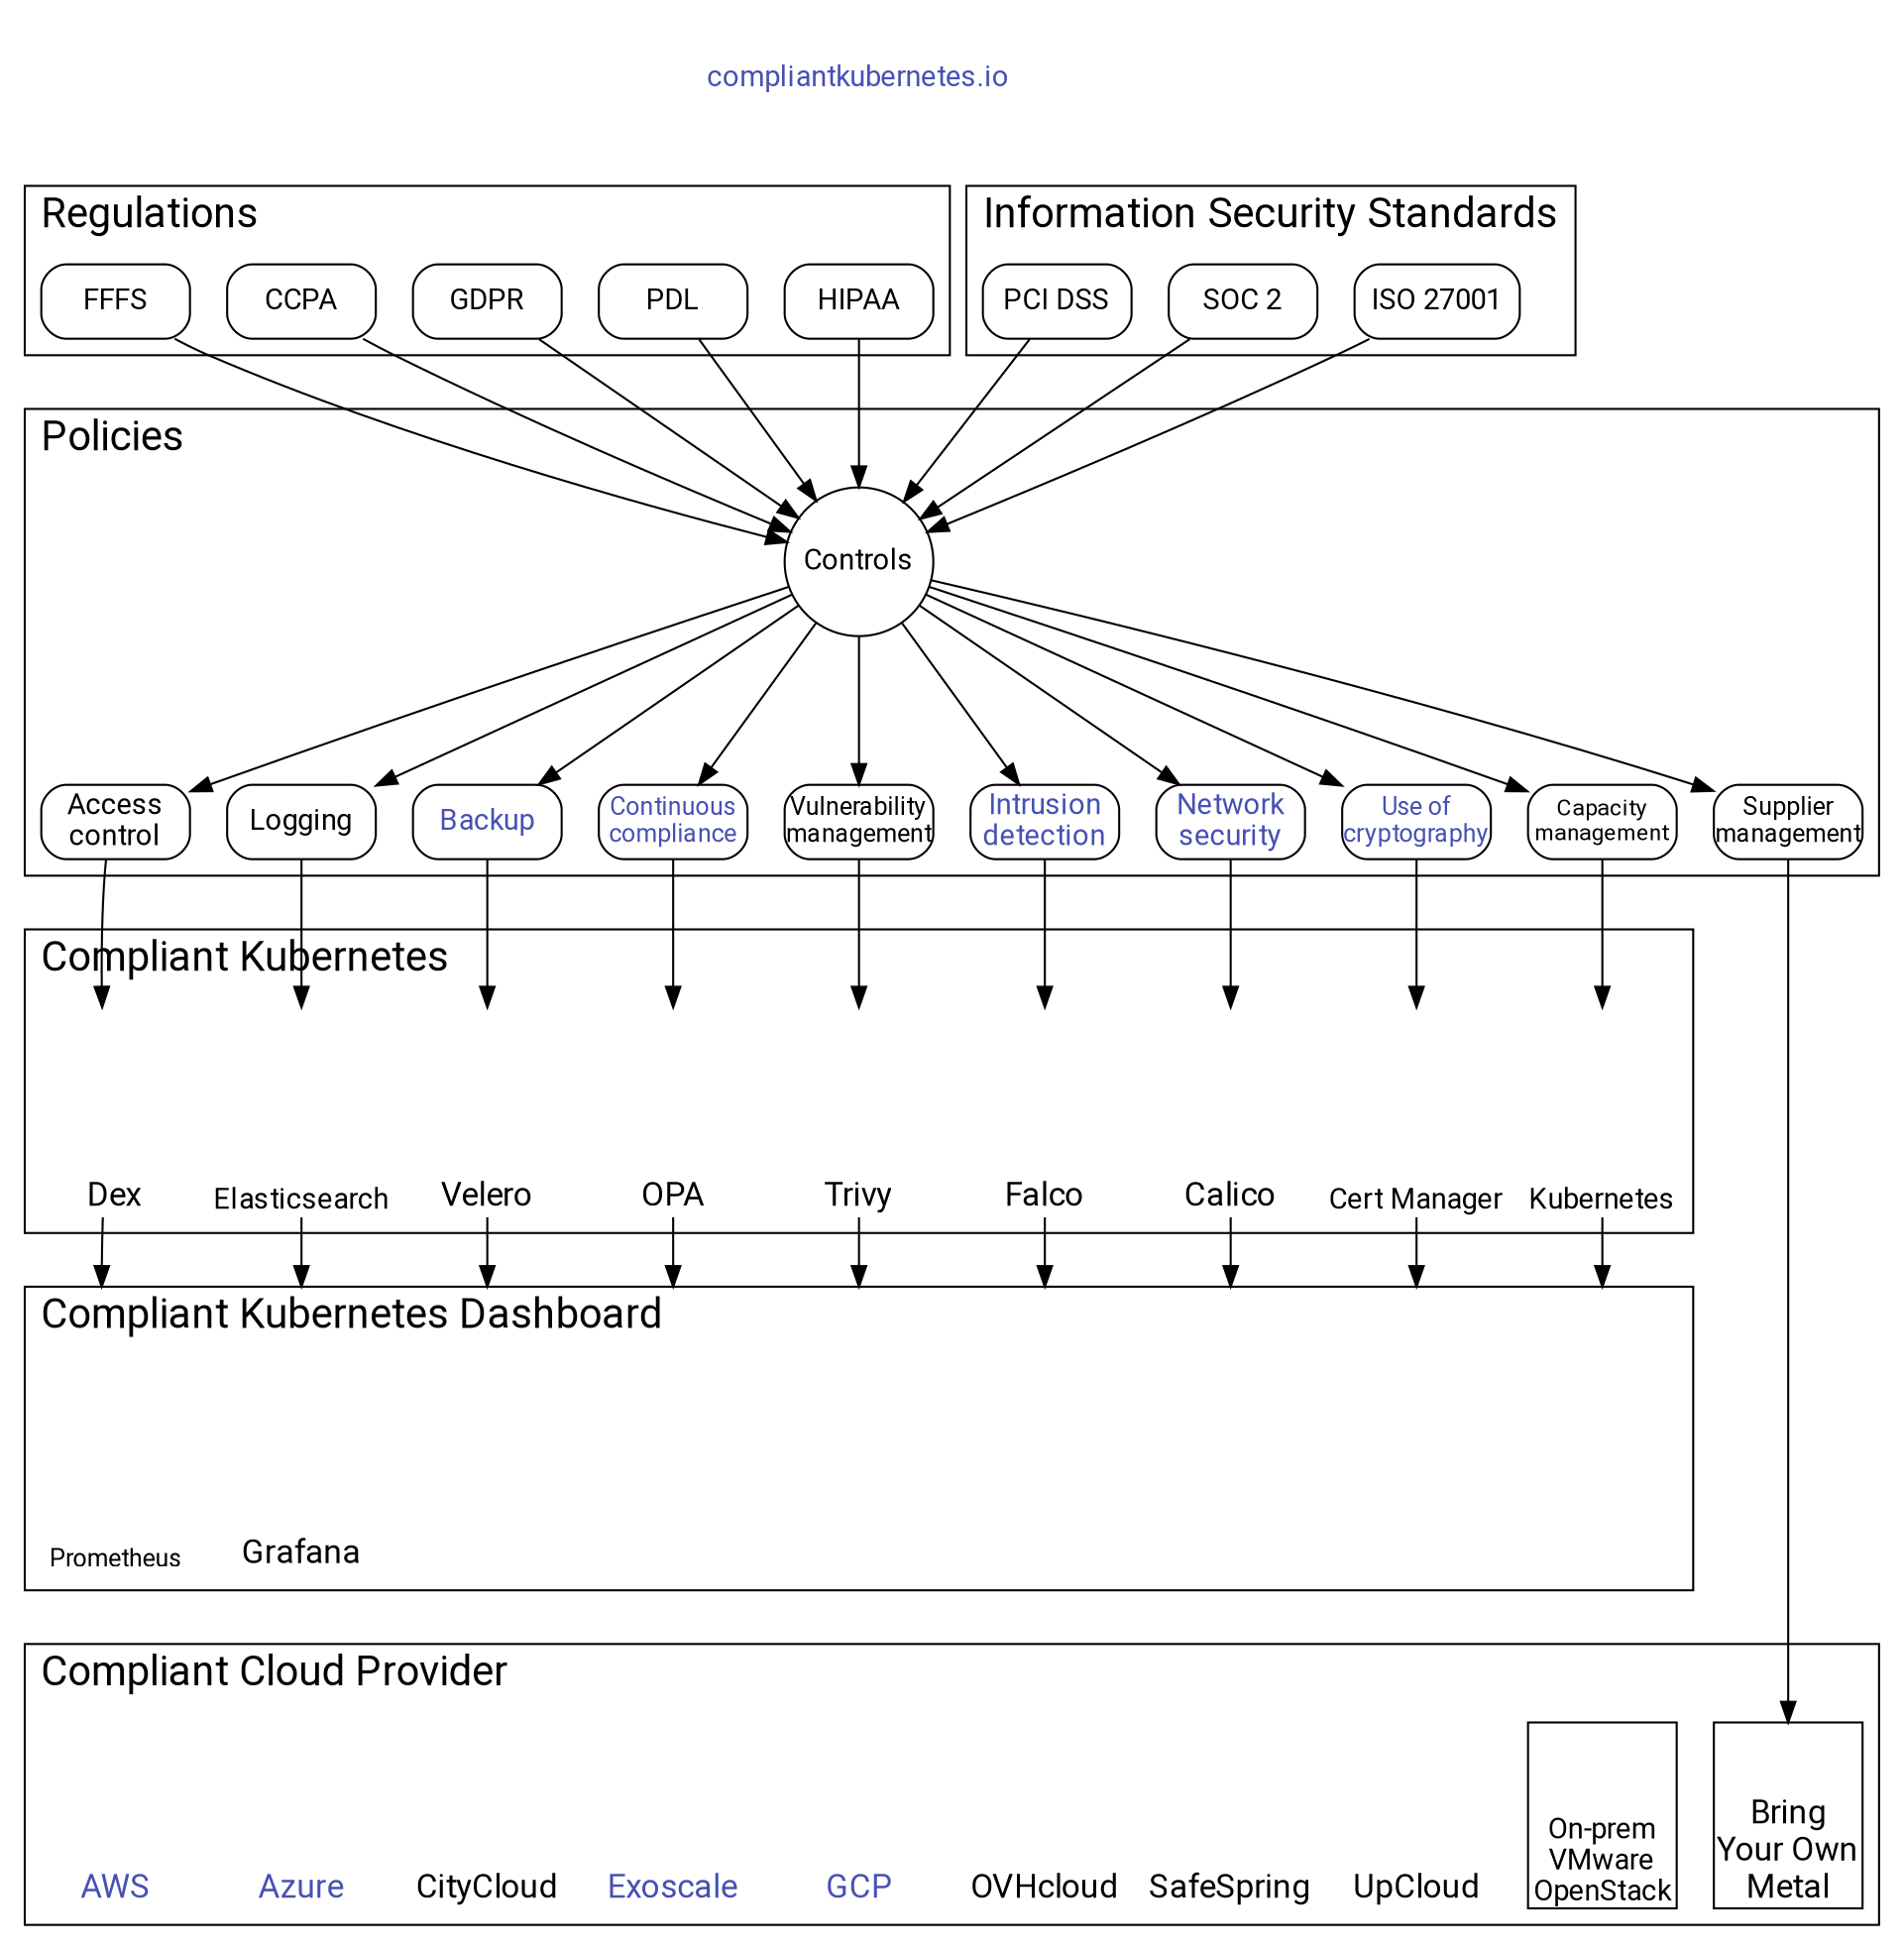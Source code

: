 digraph compliance_basics {
    graph [fontname = "Roboto,BlinkMacSystemFont,Helvetica,Arial,sans-serif"]
    node  [fontname = "Roboto,BlinkMacSystemFont,Helvetica,Arial,sans-serif"]
    edge  [fontname = "Roboto,BlinkMacSystemFont,Helvetica,Arial,sans-serif"]

    compound=true
    graph[labeljust="l", fontsize=20, ranksep=1]

    node[target="_top"]  // Open links in same tab
    subgraph cluster_header {
        style="invis"
        title[
            shape="none"
            label="compliantkubernetes.io"
            fontcolor="#4651b4"
            URL="https://compliantkubernetes.io"
            width=11
        ]
    }

    node[target="_blank"]  // Open links in new tab
    subgraph cluster_regulations {
        label="Regulations"

        node[width=1, shape=box, style=rounded]

        HIPAA[URL="https://www.cdc.gov/phlp/publications/topic/hipaa.html"]
        PDL[URL="https://www.riksdagen.se/sv/dokument-lagar/dokument/svensk-forfattningssamling/patientdatalag-2008355_sfs-2008-355"]
        GDPR[URL="https://gdpr.eu/"]
        CCPA[URL="https://oag.ca.gov/privacy/ccpa"]
        FFFS[URL="https://www.fi.se/en/our-registers/search-fffs/2014/20145/"]
    }

    subgraph cluster_isms {
        label="Information Security Standards"

        node[width=1, shape=box, style=rounded]

        iso27k[
            label="ISO 27001"
            URL="https://www.isms.online/iso-27001/"
        ]
        soc2[
            label="SOC 2"
            URL="https://www.aicpa.org/interestareas/frc/assuranceadvisoryservices/aicpasoc2report.html"
        ]
        pcidss[
            label="PCI DSS"
            URL="https://www.pcisecuritystandards.org/"
        ]
    }

    node[target="_top"]  // Open links in same tab
    subgraph cluster_policies {
        label="Policies"

        node[width=1, shape=circle, fixedsize=true]

        { HIPAA, PDL, GDPR, CCPA, FFFS } -> Controls
        { iso27k, soc2, pcidss } -> Controls

        node[
            width=1
            shape=box
            style=rounded
        ]
        Controls -> {
            access[label="Access\ncontrol"]
            logging[
                label="Logging"
            ]
            backups[
                label="Backup"
                URL="/ciso-guide/backup/"
                fontcolor="#4651b4"
            ]
            continuous[
                label="Continuous\ncompliance"
                URL="/ciso-guide/policy-as-code/"
                fontcolor="#4651b4"
                fontsize=12
            ]
            vulnerability[
                label="Vulnerability\nmanagement"
                fontsize=12
            ]
            intrusion[
                label="Intrusion\ndetection"
                URL="/ciso-guide/intrusion-detection/"
                fontcolor="#4651b4"
            ]
            network[
                label="Network\nsecurity"
                URL="/ciso-guide/network-security/"
                fontcolor="#4651b4"
            ]
            crypto[
                label="Use of\ncryptography"
                URL="/ciso-guide/cryptography/"
                fontcolor="#4651b4"
                fontsize=12
            ]
            capacity[
                label="Capacity\nmanagement"
                fontsize=11
            ]
            supplier[
                label="Supplier\nmanagement"
                fontsize=12
            ]
        }

        // SPECIAL NODES FOR ALIGNMENT
        controls2[style=invis]
    }

    node[target="_blank"]  // Open links in new tab
    subgraph cluster_implementation {
        label="Compliant Kubernetes"

        node[
            shape=none
            label=""
            width=1
            height=1.4
            labelloc=b
            fixedsize=true
            imagescale=true
            imagepos=tc
            fontsize=16
        ]

        access -> { dex[
            image="logos/project-icons/dex.svg"
            label="Dex"
            URL="https://dexidp.io/"
        ] }
        backups -> { velero[
            image="logos/project-icons/velero.svg"
            label="Velero"
            URL="https://velero.io"
        ] }
        logging -> { elasticsearch[
            image="logos/project-icons/opendistro.svg"
            label="Elasticsearch"
            URL="https://opendistro.github.io/for-elasticsearch/"
            fontsize=14
        ] }
        continuous -> { opa[
            image="logos/project-icons/opa.svg"
            label="OPA"
            URL="https://open-policy-agent.github.io/gatekeeper/website/docs/"
        ] }
        vulnerability -> { trivy[
            image="logos/project-icons/trivy.svg"
            label="Trivy"
            URL="https://github.com/aquasecurity/trivy"
        ] }
        intrusion -> { falco[
            image="logos/project-icons/falco.svg"
            label="Falco"
            URL="https://falco.org/"
        ] }
        network -> { calico[
            image="logos/project-icons/calico.svg"
            label="Calico"
            URL="https://www.projectcalico.org/"
        ] }
        crypto -> { certmanager[
            image="logos/project-icons/cert-manager.svg"
            label="Cert Manager"
            URL="https://cert-manager.io/"
            fontsize=14
        ] }
        capacity -> { kubernetes[
            image="logos/project-icons/kubernetes.svg"
            label="Kubernetes"
            URL="https://kubernetes.io/"
            fontsize=14
        ]}
    }

    subgraph cluster_audit {
        label="Compliant Kubernetes Dashboard"
        node[
            shape=none,
            label="",
            width=1,
            height=1.4,
            labelloc=b,
            fixedsize=true,
            imagescale=true,
            imagepos=tc,
            fontsize=16,
        ]
        prometheus[
            image="logos/project-icons/prometheus.svg"
            label="Prometheus"
            fontsize=12
            URL="https://prometheus.io/"
        ]
        grafana[
            image="logos/project-icons/grafana.svg"
            label="Grafana"
            URL="https://github.com/grafana/grafana"
        ]

        edge[lhead=cluster_audit]
        dex->prometheus
        elasticsearch->grafana

        // Alignment: We create a lot of invisible nodes "auditNA*" for alignment.
        velero->auditNA1
        opa->auditNA2
        trivy->auditNA3
        falco->auditNA4
        calico->auditNA5
        certmanager->auditNA6
        kubernetes->auditNA7
    }

    node[target="_top"]  // Open links in same tab
    subgraph cluster_provider {
        label="Compliant Cloud Provider"

        node[
            shape=none
            label=""
            width=1
            height=1.25
            labelloc=b
            fixedsize=true
            imagescale=true
            imagepos=tc
            fontsize=16
        ]

        aws[
            label="AWS"
            image="logos/cloud-providers/aws.svg"
            URL="/operator-manual/aws/"
            fontcolor="#4651b4"
        ]
        azure[
            label="Azure"
            image="logos/cloud-providers/azure.svg"
            URL="/operator-manual/azure/"
            fontcolor="#4651b4"
        ]
        citycloud[
            label="CityCloud"
            image="logos/cloud-providers/citycloud.png"
        ]
        exoscale[
            label="Exoscale"
            image="logos/cloud-providers/exoscale.svg"
            URL="/operator-manual/exoscale/"
            fontcolor="#4651b4"
        ]
        gcp[
            label="GCP"
            image="logos/cloud-providers/gcp.svg"
            URL="/operator-manual/gcp/"
            fontcolor="#4651b4"
        ]
        ovh[
            label="OVHcloud"
            image="logos/cloud-providers/ovh.svg"
        ]
        safespring[
            label="SafeSpring"
            image="logos/cloud-providers/safespring.svg"
        ]
        upcloud[
            label="UpCloud"
            image="logos/cloud-providers/upcloud.svg"
        ]
        byovm[
            label="On-prem\nVMware\nOpenStack"
            shape=box
            fontsize=14
        ]
        byom[label="Bring\nYour Own\nMetal",shape=box]

        {
            // ORDERING
            edge[style=invis]
            rank=same
            rankdir=LR
            aws -> azure -> citycloud -> exoscale -> gcp -> ovh -> safespring -> upcloud -> byovm -> byom
        }
    }

    supplier -> byom

    // ALIGNMENT
    edge[weight=1000,style="invis"]
    FFFS -> controls2 -> access -> dex -> prometheus -> aws
    title -> HIPAA
}
